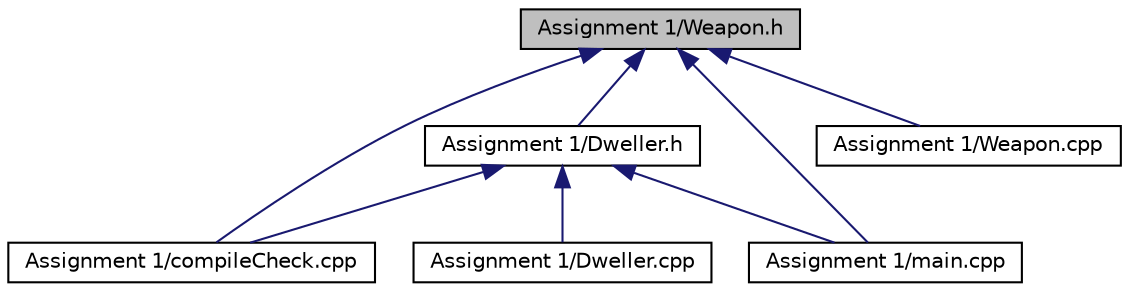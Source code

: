 digraph "Assignment 1/Weapon.h"
{
  bgcolor="transparent";
  edge [fontname="Helvetica",fontsize="10",labelfontname="Helvetica",labelfontsize="10"];
  node [fontname="Helvetica",fontsize="10",shape=record];
  Node1 [label="Assignment 1/Weapon.h",height=0.2,width=0.4,color="black", fillcolor="grey75", style="filled", fontcolor="black"];
  Node1 -> Node2 [dir="back",color="midnightblue",fontsize="10",style="solid",fontname="Helvetica"];
  Node2 [label="Assignment 1/Dweller.h",height=0.2,width=0.4,color="black",URL="$Dweller_8h.html",tooltip="Class to create a Dweller game object. "];
  Node2 -> Node3 [dir="back",color="midnightblue",fontsize="10",style="solid",fontname="Helvetica"];
  Node3 [label="Assignment 1/compileCheck.cpp",height=0.2,width=0.4,color="black",URL="$compileCheck_8cpp.html"];
  Node2 -> Node4 [dir="back",color="midnightblue",fontsize="10",style="solid",fontname="Helvetica"];
  Node4 [label="Assignment 1/Dweller.cpp",height=0.2,width=0.4,color="black",URL="$Dweller_8cpp.html"];
  Node2 -> Node5 [dir="back",color="midnightblue",fontsize="10",style="solid",fontname="Helvetica"];
  Node5 [label="Assignment 1/main.cpp",height=0.2,width=0.4,color="black",URL="$main_8cpp.html"];
  Node1 -> Node3 [dir="back",color="midnightblue",fontsize="10",style="solid",fontname="Helvetica"];
  Node1 -> Node5 [dir="back",color="midnightblue",fontsize="10",style="solid",fontname="Helvetica"];
  Node1 -> Node6 [dir="back",color="midnightblue",fontsize="10",style="solid",fontname="Helvetica"];
  Node6 [label="Assignment 1/Weapon.cpp",height=0.2,width=0.4,color="black",URL="$Weapon_8cpp.html"];
}
